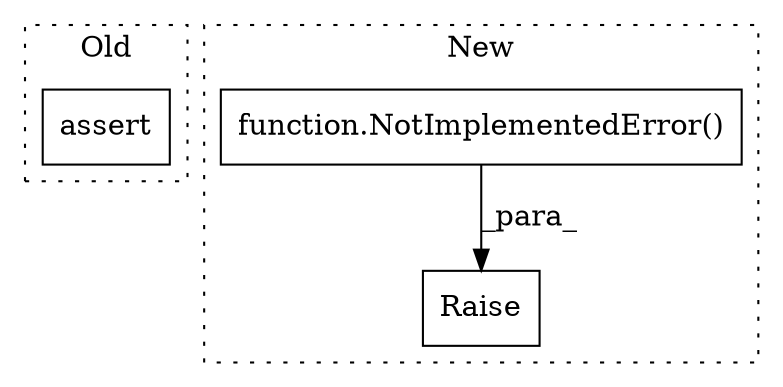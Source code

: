 digraph G {
subgraph cluster0 {
1 [label="assert" a="65" s="6241" l="7" shape="box"];
label = "Old";
style="dotted";
}
subgraph cluster1 {
2 [label="function.NotImplementedError()" a="75" s="4792,4996" l="37,14" shape="box"];
3 [label="Raise" a="91" s="4786" l="6" shape="box"];
label = "New";
style="dotted";
}
2 -> 3 [label="_para_"];
}